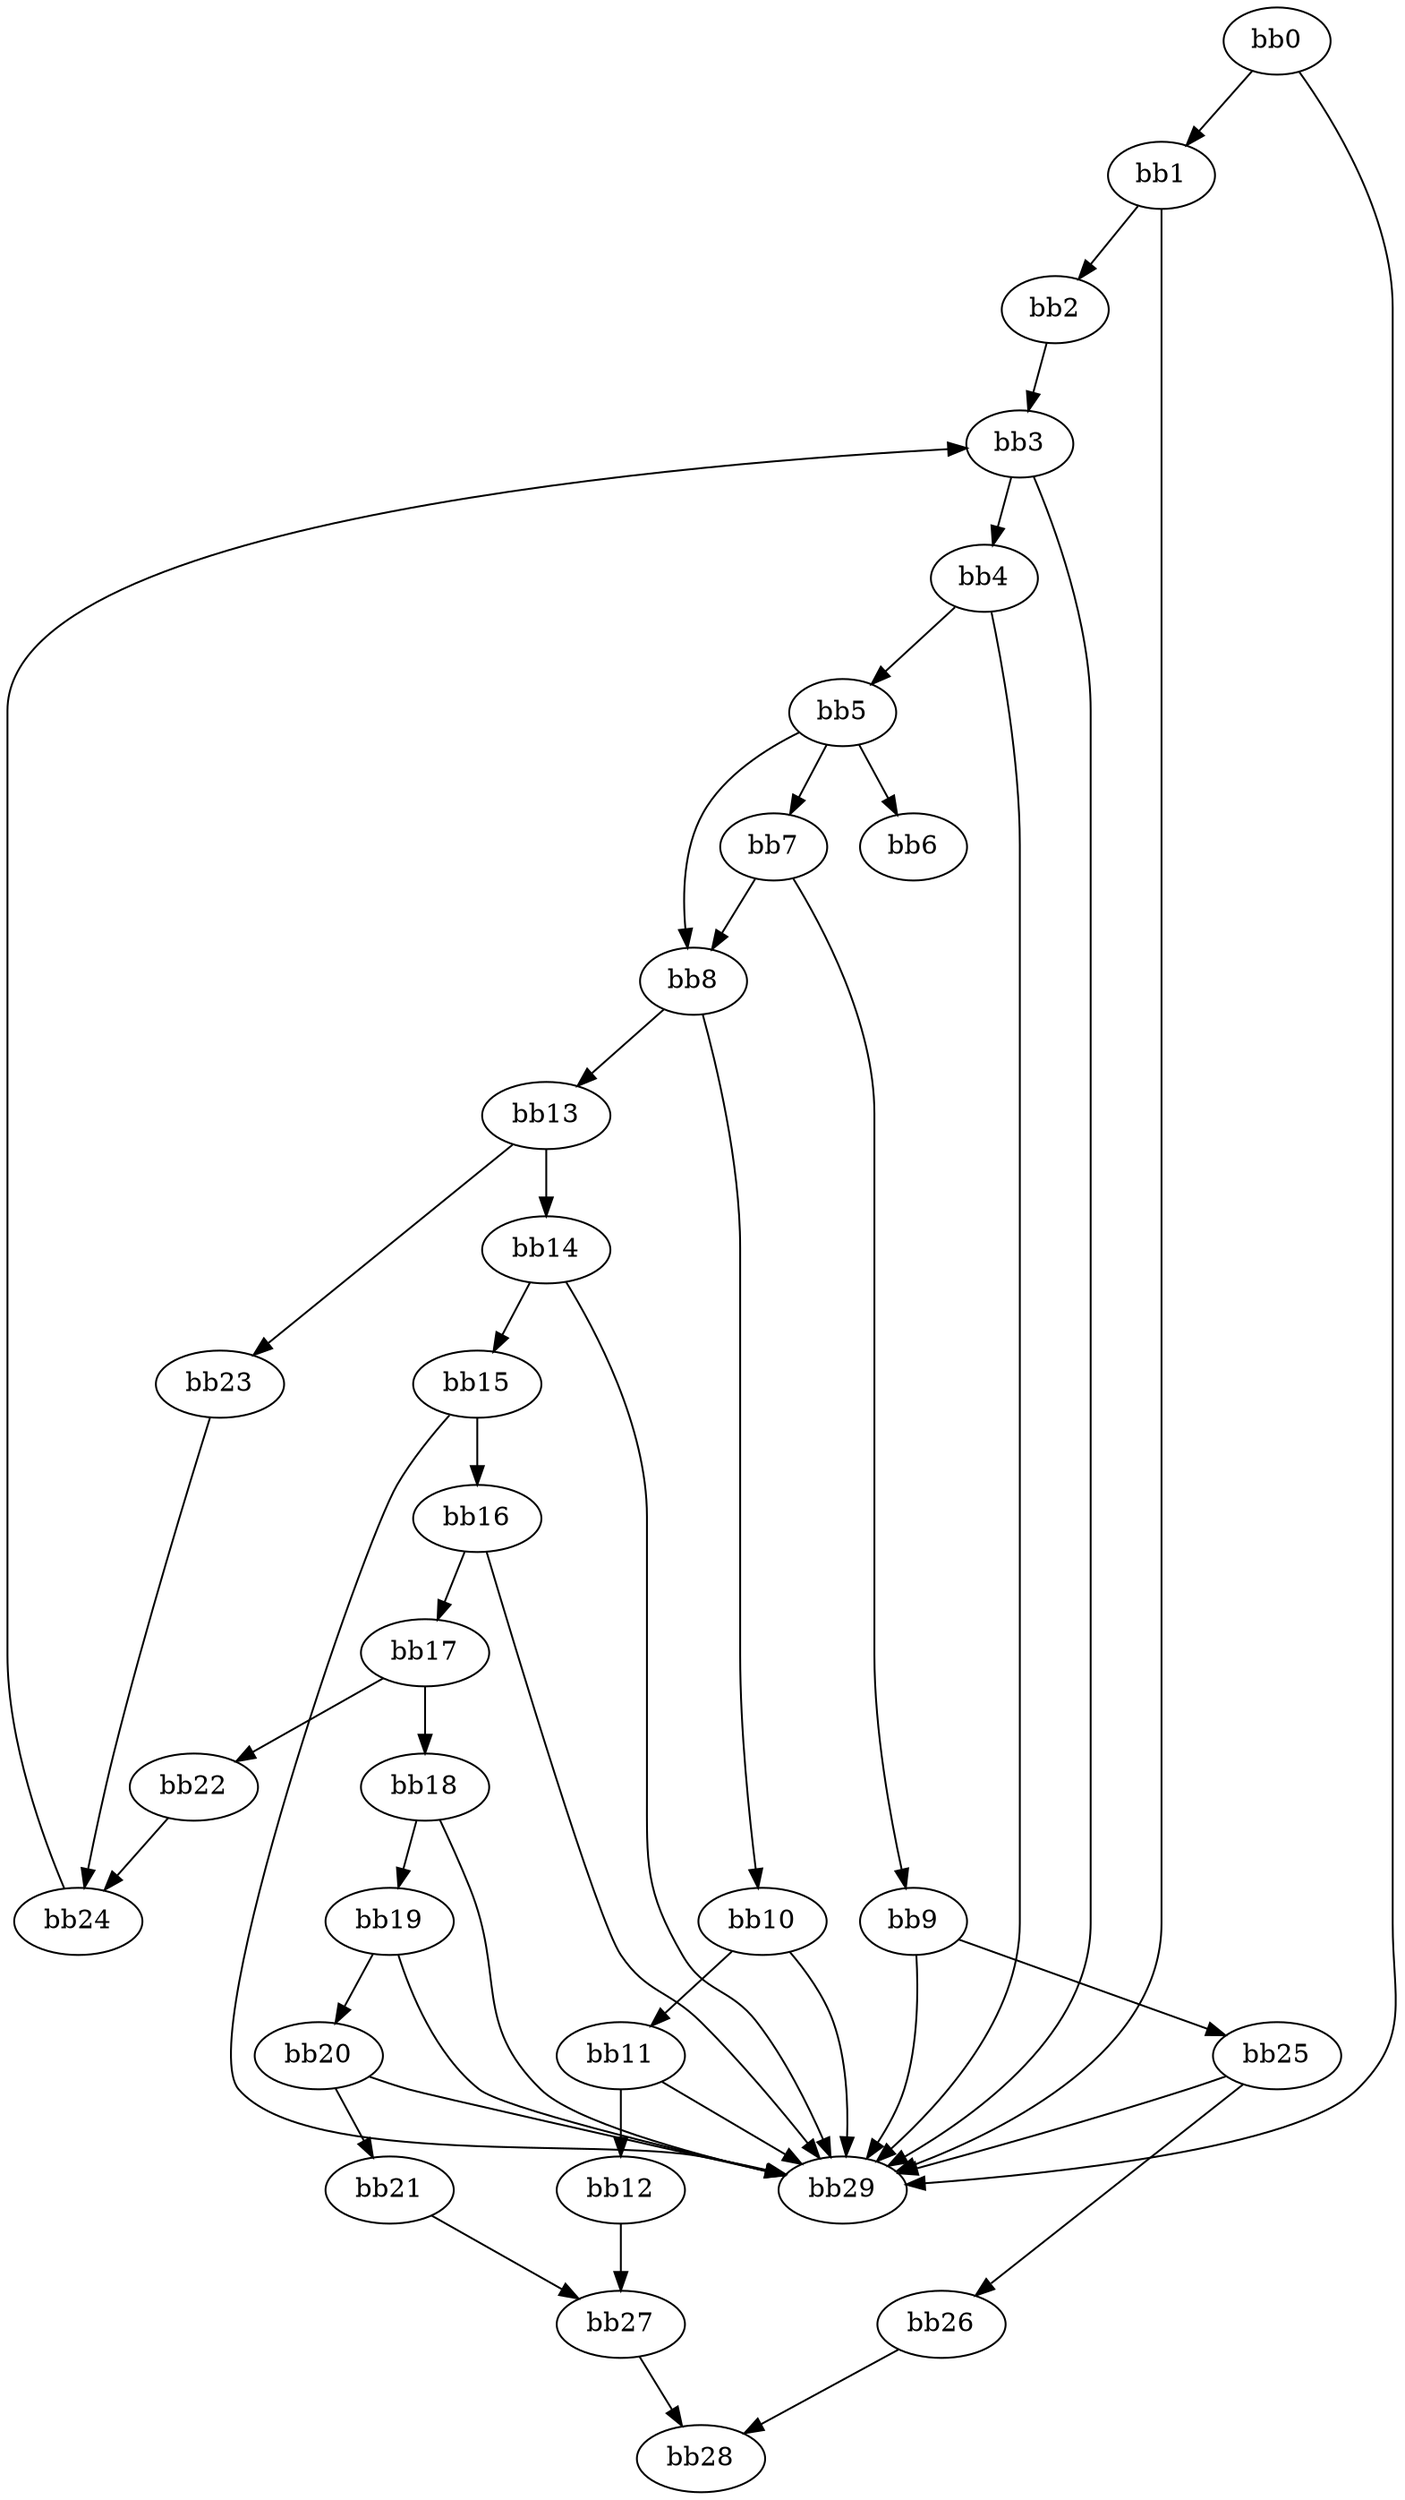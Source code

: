digraph {
    0 [ label = "bb0\l" ]
    1 [ label = "bb1\l" ]
    2 [ label = "bb2\l" ]
    3 [ label = "bb3\l" ]
    4 [ label = "bb4\l" ]
    5 [ label = "bb5\l" ]
    6 [ label = "bb6\l" ]
    7 [ label = "bb7\l" ]
    8 [ label = "bb8\l" ]
    9 [ label = "bb9\l" ]
    10 [ label = "bb10\l" ]
    11 [ label = "bb11\l" ]
    12 [ label = "bb12\l" ]
    13 [ label = "bb13\l" ]
    14 [ label = "bb14\l" ]
    15 [ label = "bb15\l" ]
    16 [ label = "bb16\l" ]
    17 [ label = "bb17\l" ]
    18 [ label = "bb18\l" ]
    19 [ label = "bb19\l" ]
    20 [ label = "bb20\l" ]
    21 [ label = "bb21\l" ]
    22 [ label = "bb22\l" ]
    23 [ label = "bb23\l" ]
    24 [ label = "bb24\l" ]
    25 [ label = "bb25\l" ]
    26 [ label = "bb26\l" ]
    27 [ label = "bb27\l" ]
    28 [ label = "bb28\l" ]
    29 [ label = "bb29\l" ]
    0 -> 1 [ ]
    0 -> 29 [ ]
    1 -> 2 [ ]
    1 -> 29 [ ]
    2 -> 3 [ ]
    3 -> 4 [ ]
    3 -> 29 [ ]
    4 -> 5 [ ]
    4 -> 29 [ ]
    5 -> 6 [ ]
    5 -> 7 [ ]
    5 -> 8 [ ]
    7 -> 8 [ ]
    7 -> 9 [ ]
    8 -> 10 [ ]
    8 -> 13 [ ]
    9 -> 25 [ ]
    9 -> 29 [ ]
    10 -> 11 [ ]
    10 -> 29 [ ]
    11 -> 12 [ ]
    11 -> 29 [ ]
    12 -> 27 [ ]
    13 -> 14 [ ]
    13 -> 23 [ ]
    14 -> 15 [ ]
    14 -> 29 [ ]
    15 -> 16 [ ]
    15 -> 29 [ ]
    16 -> 17 [ ]
    16 -> 29 [ ]
    17 -> 18 [ ]
    17 -> 22 [ ]
    18 -> 19 [ ]
    18 -> 29 [ ]
    19 -> 20 [ ]
    19 -> 29 [ ]
    20 -> 21 [ ]
    20 -> 29 [ ]
    21 -> 27 [ ]
    22 -> 24 [ ]
    23 -> 24 [ ]
    24 -> 3 [ ]
    25 -> 26 [ ]
    25 -> 29 [ ]
    26 -> 28 [ ]
    27 -> 28 [ ]
}

